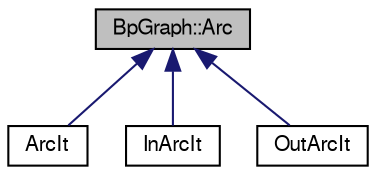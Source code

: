 digraph "BpGraph::Arc"
{
 // LATEX_PDF_SIZE
  edge [fontname="FreeSans",fontsize="10",labelfontname="FreeSans",labelfontsize="10"];
  node [fontname="FreeSans",fontsize="10",shape=record];
  Node0 [label="BpGraph::Arc",height=0.2,width=0.4,color="black", fillcolor="grey75", style="filled", fontcolor="black",tooltip="The arc type of the graph."];
  Node0 -> Node1 [dir="back",color="midnightblue",fontsize="10",style="solid",fontname="FreeSans"];
  Node1 [label="ArcIt",height=0.2,width=0.4,color="black", fillcolor="white", style="filled",URL="$a04881.html",tooltip="Iterator class for the arcs."];
  Node0 -> Node2 [dir="back",color="midnightblue",fontsize="10",style="solid",fontname="FreeSans"];
  Node2 [label="InArcIt",height=0.2,width=0.4,color="black", fillcolor="white", style="filled",URL="$a04889.html",tooltip="Iterator class for the incoming arcs of a node."];
  Node0 -> Node3 [dir="back",color="midnightblue",fontsize="10",style="solid",fontname="FreeSans"];
  Node3 [label="OutArcIt",height=0.2,width=0.4,color="black", fillcolor="white", style="filled",URL="$a04885.html",tooltip="Iterator class for the outgoing arcs of a node."];
}
